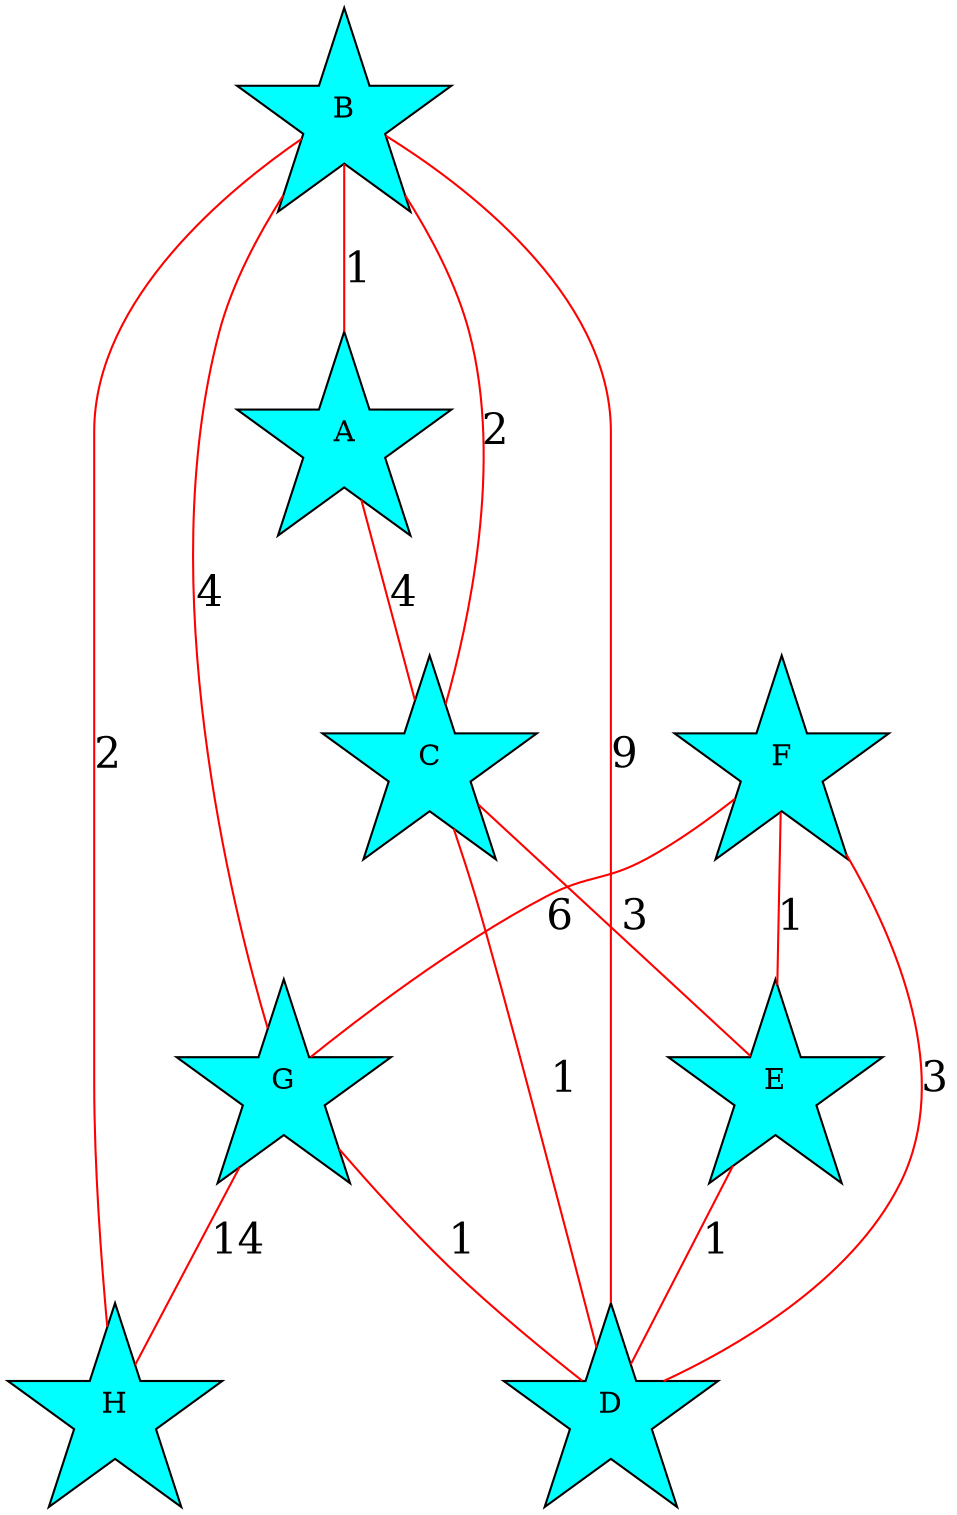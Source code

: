 graph {
node [shape="star" style="filled" fillcolor="aqua"];
edge [fontsize="20pt" color="red"];
B--G [label="4"];
B--H [label="2"];
B--A [label="1"];
A--C [label="4"];
C--B [label="2"];
C--D [label="1"];
C--E [label="3"];
D--B [label="9"];
F--E [label="1"];
F--D [label="3"];
F--G [label="6"];
E--D [label="1"];
G--H [label="14"];
G--D [label="1"];
}
